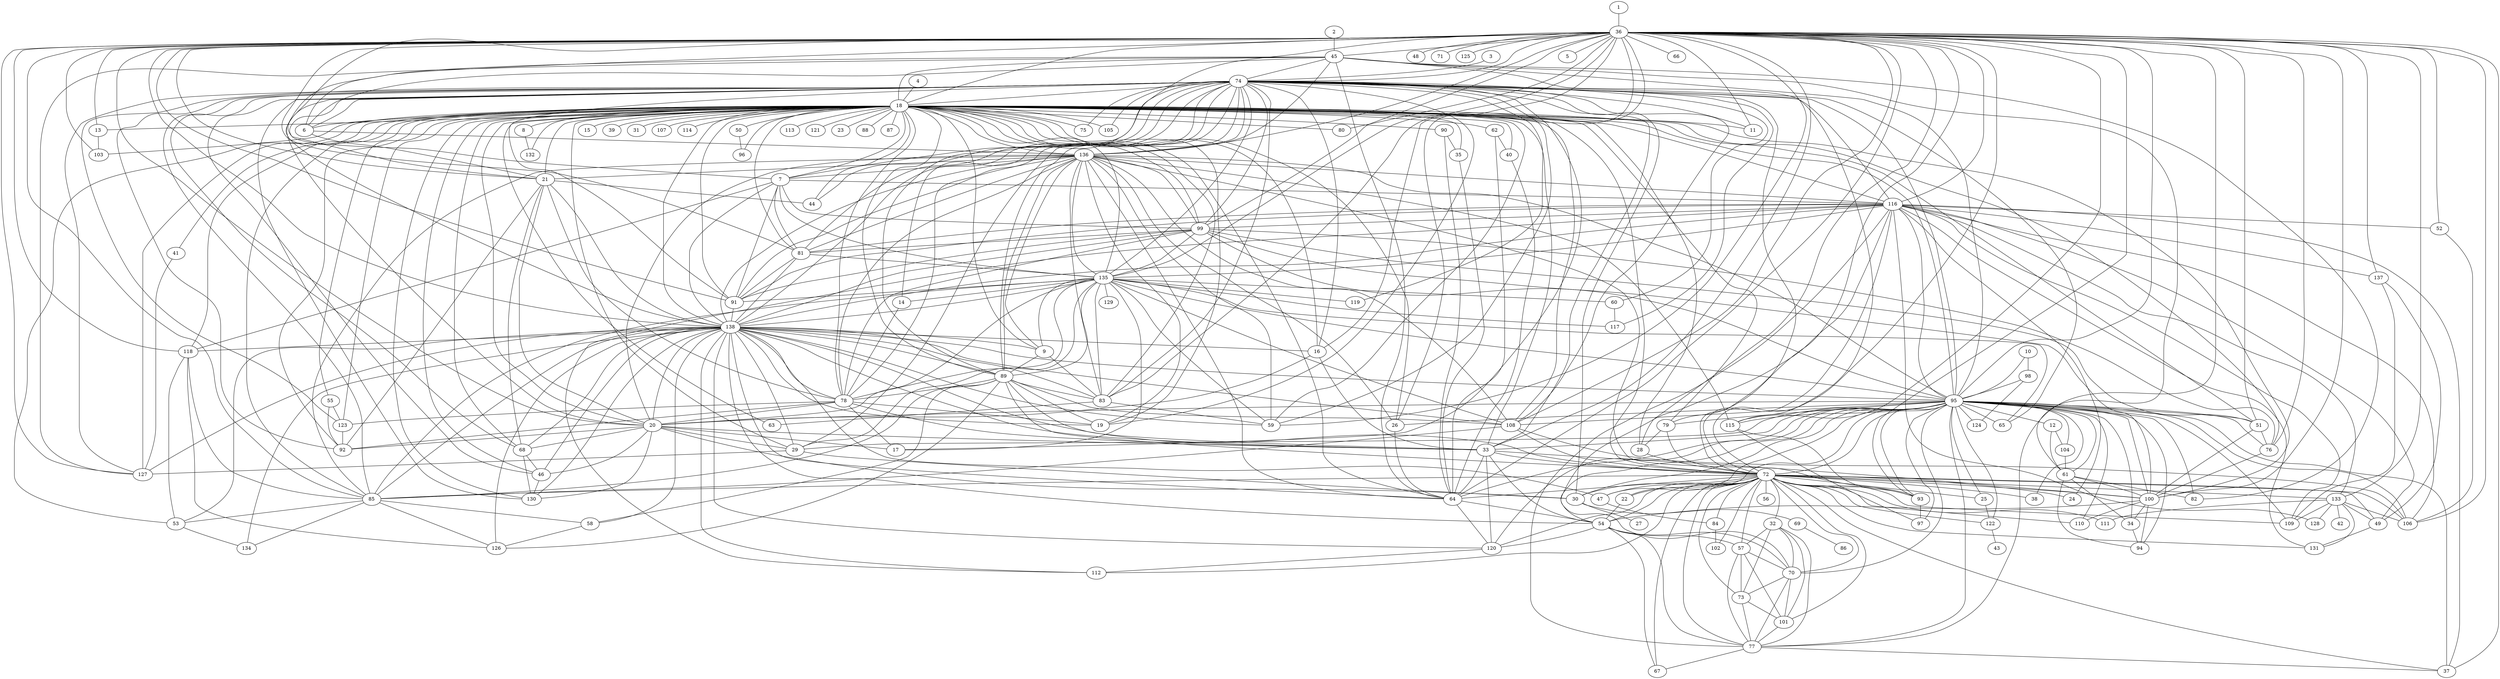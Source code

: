 graph {
  1 -- 36;
  36 -- 5;
  36 -- 6;
  36 -- 7;
  36 -- 11;
  36 -- 13;
  36 -- 16;
  36 -- 18;
  36 -- 20;
  36 -- 21;
  36 -- 26;
  36 -- 28;
  36 -- 33;
  36 -- 83;
  36 -- 52;
  36 -- 37;
  36 -- 48;
  36 -- 71;
  36 -- 137;
  36 -- 133;
  36 -- 125;
  36 -- 79;
  36 -- 51;
  36 -- 76;
  36 -- 100;
  36 -- 64;
  36 -- 127;
  36 -- 59;
  36 -- 115;
  36 -- 45;
  36 -- 99;
  36 -- 81;
  36 -- 135;
  36 -- 91;
  36 -- 136;
  36 -- 66;
  36 -- 116;
  36 -- 77;
  36 -- 80;
  36 -- 108;
  36 -- 106;
  36 -- 93;
  36 -- 72;
  36 -- 95;
  36 -- 74;
  36 -- 103;
  36 -- 85;
  36 -- 89;
  36 -- 118;
  36 -- 138;
  2 -- 45;
  45 -- 6;
  45 -- 18;
  45 -- 74;
  45 -- 115;
  45 -- 64;
  45 -- 136;
  45 -- 95;
  45 -- 82;
  45 -- 61;
  45 -- 138;
  45 -- 127;
  3 -- 74;
  74 -- 6;
  74 -- 7;
  74 -- 11;
  74 -- 14;
  74 -- 16;
  74 -- 17;
  74 -- 18;
  74 -- 19;
  74 -- 20;
  74 -- 21;
  74 -- 29;
  74 -- 30;
  74 -- 33;
  74 -- 44;
  74 -- 46;
  74 -- 59;
  74 -- 60;
  74 -- 65;
  74 -- 68;
  74 -- 72;
  74 -- 83;
  74 -- 108;
  74 -- 130;
  74 -- 127;
  74 -- 116;
  74 -- 99;
  74 -- 81;
  74 -- 91;
  74 -- 136;
  74 -- 119;
  74 -- 117;
  74 -- 123;
  74 -- 92;
  74 -- 78;
  74 -- 85;
  74 -- 89;
  74 -- 138;
  74 -- 135;
  74 -- 95;
  74 -- 75;
  74 -- 105;
  4 -- 18;
  18 -- 6;
  18 -- 7;
  18 -- 8;
  18 -- 9;
  18 -- 11;
  18 -- 13;
  18 -- 15;
  18 -- 16;
  18 -- 108;
  18 -- 39;
  18 -- 68;
  18 -- 46;
  18 -- 130;
  18 -- 79;
  18 -- 28;
  18 -- 72;
  18 -- 51;
  18 -- 76;
  18 -- 100;
  18 -- 31;
  18 -- 41;
  18 -- 63;
  18 -- 26;
  18 -- 33;
  18 -- 19;
  18 -- 89;
  18 -- 78;
  18 -- 44;
  18 -- 59;
  18 -- 83;
  18 -- 107;
  18 -- 116;
  18 -- 99;
  18 -- 81;
  18 -- 91;
  18 -- 114;
  18 -- 113;
  18 -- 121;
  18 -- 62;
  18 -- 40;
  18 -- 90;
  18 -- 35;
  18 -- 64;
  18 -- 23;
  18 -- 85;
  18 -- 53;
  18 -- 118;
  18 -- 132;
  18 -- 88;
  18 -- 80;
  18 -- 50;
  18 -- 96;
  18 -- 21;
  18 -- 87;
  18 -- 55;
  18 -- 123;
  18 -- 92;
  18 -- 135;
  18 -- 95;
  18 -- 29;
  18 -- 75;
  18 -- 20;
  18 -- 105;
  18 -- 136;
  18 -- 138;
  18 -- 127;
  18 -- 103;
  6 -- 136;
  6 -- 21;
  136 -- 7;
  136 -- 9;
  136 -- 19;
  136 -- 20;
  136 -- 21;
  136 -- 26;
  136 -- 59;
  136 -- 64;
  136 -- 78;
  136 -- 81;
  136 -- 83;
  136 -- 85;
  136 -- 89;
  136 -- 91;
  136 -- 93;
  136 -- 95;
  136 -- 99;
  136 -- 108;
  136 -- 115;
  136 -- 116;
  136 -- 135;
  136 -- 138;
  21 -- 20;
  21 -- 68;
  21 -- 78;
  21 -- 138;
  21 -- 44;
  21 -- 92;
  7 -- 116;
  7 -- 99;
  7 -- 81;
  7 -- 135;
  7 -- 91;
  7 -- 138;
  7 -- 118;
  116 -- 24;
  116 -- 37;
  116 -- 49;
  116 -- 52;
  116 -- 70;
  116 -- 72;
  116 -- 77;
  116 -- 81;
  116 -- 91;
  116 -- 95;
  116 -- 99;
  116 -- 106;
  116 -- 109;
  116 -- 112;
  116 -- 131;
  116 -- 137;
  116 -- 128;
  116 -- 135;
  116 -- 138;
  116 -- 133;
  99 -- 51;
  99 -- 76;
  99 -- 78;
  99 -- 81;
  99 -- 91;
  99 -- 95;
  99 -- 100;
  99 -- 138;
  99 -- 135;
  81 -- 138;
  81 -- 135;
  81 -- 91;
  135 -- 9;
  135 -- 14;
  135 -- 17;
  135 -- 20;
  135 -- 29;
  135 -- 59;
  135 -- 60;
  135 -- 65;
  135 -- 78;
  135 -- 83;
  135 -- 85;
  135 -- 89;
  135 -- 91;
  135 -- 95;
  135 -- 108;
  135 -- 117;
  135 -- 119;
  135 -- 129;
  135 -- 138;
  91 -- 138;
  138 -- 9;
  138 -- 16;
  138 -- 19;
  138 -- 20;
  138 -- 29;
  138 -- 33;
  138 -- 46;
  138 -- 47;
  138 -- 53;
  138 -- 54;
  138 -- 58;
  138 -- 59;
  138 -- 64;
  138 -- 68;
  138 -- 72;
  138 -- 78;
  138 -- 83;
  138 -- 85;
  138 -- 89;
  138 -- 95;
  138 -- 108;
  138 -- 112;
  138 -- 118;
  138 -- 120;
  138 -- 126;
  138 -- 127;
  138 -- 130;
  138 -- 134;
  118 -- 53;
  118 -- 85;
  118 -- 126;
  8 -- 132;
  9 -- 89;
  9 -- 83;
  89 -- 19;
  89 -- 33;
  89 -- 58;
  89 -- 72;
  89 -- 78;
  89 -- 83;
  89 -- 85;
  89 -- 108;
  89 -- 126;
  83 -- 59;
  83 -- 63;
  10 -- 98;
  10 -- 95;
  98 -- 95;
  98 -- 124;
  95 -- 12;
  95 -- 20;
  95 -- 22;
  95 -- 25;
  95 -- 26;
  95 -- 29;
  95 -- 30;
  95 -- 33;
  95 -- 34;
  95 -- 37;
  95 -- 38;
  95 -- 47;
  95 -- 51;
  95 -- 54;
  95 -- 61;
  95 -- 64;
  95 -- 65;
  95 -- 70;
  95 -- 72;
  95 -- 76;
  95 -- 77;
  95 -- 79;
  95 -- 82;
  95 -- 93;
  95 -- 94;
  95 -- 110;
  95 -- 120;
  95 -- 115;
  95 -- 122;
  95 -- 97;
  95 -- 109;
  95 -- 124;
  95 -- 100;
  95 -- 104;
  95 -- 108;
  95 -- 106;
  12 -- 104;
  12 -- 61;
  104 -- 61;
  61 -- 34;
  61 -- 94;
  61 -- 100;
  61 -- 82;
  13 -- 103;
  14 -- 78;
  78 -- 17;
  78 -- 19;
  78 -- 20;
  78 -- 33;
  78 -- 123;
  78 -- 92;
  16 -- 20;
  16 -- 33;
  20 -- 17;
  20 -- 68;
  20 -- 46;
  20 -- 130;
  20 -- 33;
  20 -- 92;
  20 -- 30;
  20 -- 29;
  33 -- 54;
  33 -- 64;
  33 -- 120;
  33 -- 100;
  33 -- 72;
  108 -- 72;
  108 -- 85;
  108 -- 106;
  68 -- 46;
  68 -- 130;
  46 -- 130;
  79 -- 28;
  79 -- 72;
  28 -- 72;
  72 -- 22;
  72 -- 24;
  72 -- 25;
  72 -- 30;
  72 -- 32;
  72 -- 37;
  72 -- 38;
  72 -- 47;
  72 -- 49;
  72 -- 54;
  72 -- 56;
  72 -- 57;
  72 -- 64;
  72 -- 67;
  72 -- 70;
  72 -- 102;
  72 -- 84;
  72 -- 110;
  72 -- 120;
  72 -- 100;
  72 -- 131;
  72 -- 109;
  72 -- 122;
  72 -- 112;
  72 -- 73;
  72 -- 101;
  72 -- 111;
  72 -- 77;
  72 -- 133;
  72 -- 106;
  72 -- 85;
  72 -- 93;
  51 -- 76;
  51 -- 100;
  76 -- 100;
  100 -- 34;
  100 -- 54;
  100 -- 94;
  100 -- 110;
  41 -- 127;
  26 -- 64;
  62 -- 40;
  62 -- 64;
  40 -- 64;
  90 -- 35;
  90 -- 64;
  35 -- 64;
  64 -- 54;
  64 -- 120;
  85 -- 53;
  85 -- 58;
  85 -- 134;
  85 -- 126;
  53 -- 134;
  50 -- 96;
  55 -- 123;
  55 -- 92;
  123 -- 92;
  29 -- 127;
  29 -- 30;
  30 -- 27;
  30 -- 69;
  22 -- 54;
  54 -- 120;
  54 -- 70;
  54 -- 57;
  54 -- 67;
  54 -- 77;
  25 -- 122;
  122 -- 43;
  69 -- 86;
  32 -- 57;
  32 -- 70;
  32 -- 73;
  32 -- 101;
  32 -- 77;
  57 -- 70;
  57 -- 73;
  57 -- 101;
  57 -- 77;
  70 -- 73;
  70 -- 101;
  70 -- 77;
  73 -- 101;
  73 -- 77;
  101 -- 77;
  77 -- 37;
  77 -- 67;
  120 -- 112;
  34 -- 94;
  52 -- 106;
  137 -- 49;
  137 -- 109;
  133 -- 42;
  133 -- 49;
  133 -- 106;
  133 -- 109;
  133 -- 111;
  133 -- 128;
  133 -- 131;
  115 -- 93;
  115 -- 97;
  93 -- 97;
  47 -- 84;
  84 -- 102;
  49 -- 131;
  58 -- 126;
  60 -- 117;
}
